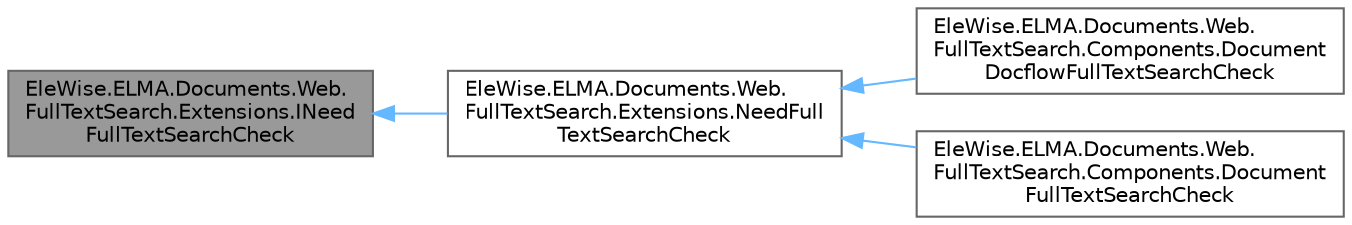 digraph "EleWise.ELMA.Documents.Web.FullTextSearch.Extensions.INeedFullTextSearchCheck"
{
 // LATEX_PDF_SIZE
  bgcolor="transparent";
  edge [fontname=Helvetica,fontsize=10,labelfontname=Helvetica,labelfontsize=10];
  node [fontname=Helvetica,fontsize=10,shape=box,height=0.2,width=0.4];
  rankdir="LR";
  Node1 [id="Node000001",label="EleWise.ELMA.Documents.Web.\lFullTextSearch.Extensions.INeed\lFullTextSearchCheck",height=0.2,width=0.4,color="gray40", fillcolor="grey60", style="filled", fontcolor="black",tooltip="Проверка на необходимость сменить поиск на полнотекстовый поиск"];
  Node1 -> Node2 [id="edge1_Node000001_Node000002",dir="back",color="steelblue1",style="solid",tooltip=" "];
  Node2 [id="Node000002",label="EleWise.ELMA.Documents.Web.\lFullTextSearch.Extensions.NeedFull\lTextSearchCheck",height=0.2,width=0.4,color="gray40", fillcolor="white", style="filled",URL="$class_ele_wise_1_1_e_l_m_a_1_1_documents_1_1_web_1_1_full_text_search_1_1_extensions_1_1_need_full_text_search_check.html",tooltip=" "];
  Node2 -> Node3 [id="edge2_Node000002_Node000003",dir="back",color="steelblue1",style="solid",tooltip=" "];
  Node3 [id="Node000003",label="EleWise.ELMA.Documents.Web.\lFullTextSearch.Components.Document\lDocflowFullTextSearchCheck",height=0.2,width=0.4,color="gray40", fillcolor="white", style="filled",URL="$class_ele_wise_1_1_e_l_m_a_1_1_documents_1_1_web_1_1_full_text_search_1_1_components_1_1_documenb189f37d38bf9422b43f3b7865601f51.html",tooltip="Проверка на необходимость сменить поиск на полнотекстовый поиск"];
  Node2 -> Node4 [id="edge3_Node000002_Node000004",dir="back",color="steelblue1",style="solid",tooltip=" "];
  Node4 [id="Node000004",label="EleWise.ELMA.Documents.Web.\lFullTextSearch.Components.Document\lFullTextSearchCheck",height=0.2,width=0.4,color="gray40", fillcolor="white", style="filled",URL="$class_ele_wise_1_1_e_l_m_a_1_1_documents_1_1_web_1_1_full_text_search_1_1_components_1_1_document_full_text_search_check.html",tooltip="Проверка на необходимость сменить поиск на полнотекстовый поиск"];
}
